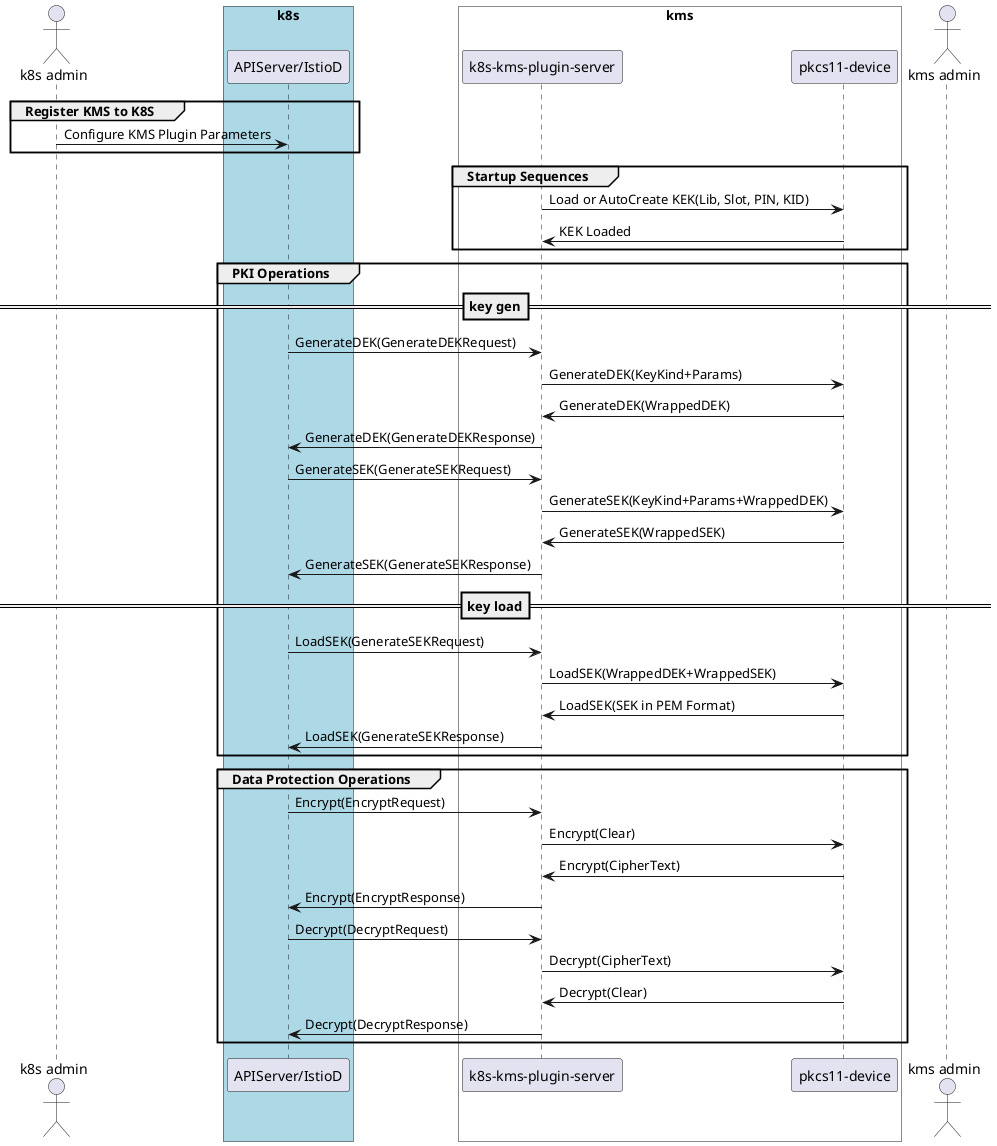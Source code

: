 @startuml
    actor "k8s admin" as k8sa

    box "k8s" #LightBlue
        participant "APIServer/IstioD" as apis
    end box

    box "kms" #fff
        participant "k8s-kms-plugin-server" as server
        participant "pkcs11-device" as p11
    end box

    group Register KMS to K8S
        k8sa -> apis : Configure KMS Plugin Parameters

    end

    group Startup Sequences
        server -> p11 : Load or AutoCreate KEK(Lib, Slot, PIN, KID)
        p11 -> server : KEK Loaded
    end

    group PKI Operations
        ==key gen==
        apis -> server : GenerateDEK(GenerateDEKRequest)
        server -> p11 : GenerateDEK(KeyKind+Params)
        server <- p11 : GenerateDEK(WrappedDEK)
        apis <- server : GenerateDEK(GenerateDEKResponse)
        apis -> server : GenerateSEK(GenerateSEKRequest)
        server -> p11 : GenerateSEK(KeyKind+Params+WrappedDEK)
        server <- p11 : GenerateSEK(WrappedSEK)
        apis <- server : GenerateSEK(GenerateSEKResponse)
        ==key load==
        apis -> server : LoadSEK(GenerateSEKRequest)
        server -> p11 : LoadSEK(WrappedDEK+WrappedSEK)
        server <- p11 : LoadSEK(SEK in PEM Format)
        apis <- server : LoadSEK(GenerateSEKResponse)

    end

    group Data Protection Operations

        apis -> server : Encrypt(EncryptRequest)
        server -> p11 : Encrypt(Clear)
        server <- p11 : Encrypt(CipherText)
        apis <- server : Encrypt(EncryptResponse)

        apis -> server : Decrypt(DecryptRequest)
        server -> p11 : Decrypt(CipherText)
        server <- p11 : Decrypt(Clear)
        apis <- server : Decrypt(DecryptResponse)

    end

    actor "kms admin" as kmsa

@enduml